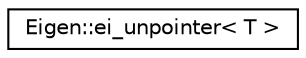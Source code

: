 digraph "Graphical Class Hierarchy"
{
  edge [fontname="Helvetica",fontsize="10",labelfontname="Helvetica",labelfontsize="10"];
  node [fontname="Helvetica",fontsize="10",shape=record];
  rankdir="LR";
  Node1 [label="Eigen::ei_unpointer\< T \>",height=0.2,width=0.4,color="black", fillcolor="white", style="filled",URL="$struct_eigen_1_1ei__unpointer.html"];
}
